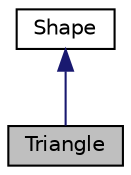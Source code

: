 digraph "Triangle"
{
 // LATEX_PDF_SIZE
  edge [fontname="Helvetica",fontsize="10",labelfontname="Helvetica",labelfontsize="10"];
  node [fontname="Helvetica",fontsize="10",shape=record];
  Node1 [label="Triangle",height=0.2,width=0.4,color="black", fillcolor="grey75", style="filled", fontcolor="black",tooltip="Class representing a 2D triangle in the Lumos engine."];
  Node2 -> Node1 [dir="back",color="midnightblue",fontsize="10",style="solid"];
  Node2 [label="Shape",height=0.2,width=0.4,color="black", fillcolor="white", style="filled",URL="$classShape.html",tooltip="Base class representing a generic shape."];
}
